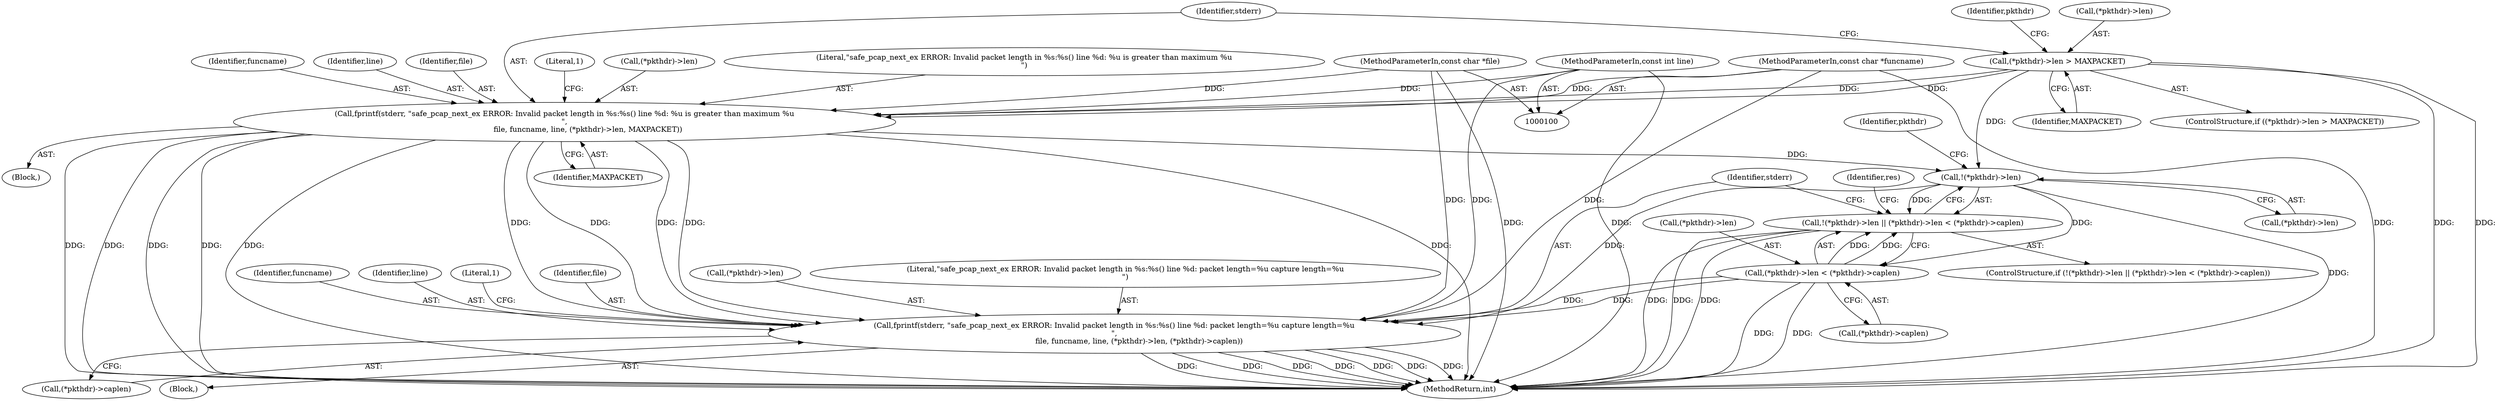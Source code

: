 digraph "0_tcpreplay_6b830a1640ca20528032c89a4fdd8291a4d2d8b2_0@pointer" {
"1000146" [label="(Call,!(*pkthdr)->len)"];
"1000130" [label="(Call,fprintf(stderr, \"safe_pcap_next_ex ERROR: Invalid packet length in %s:%s() line %d: %u is greater than maximum %u\n\",\n                    file, funcname, line, (*pkthdr)->len, MAXPACKET))"];
"1000106" [label="(MethodParameterIn,const char *file)"];
"1000104" [label="(MethodParameterIn,const char *funcname)"];
"1000105" [label="(MethodParameterIn,const int line)"];
"1000123" [label="(Call,(*pkthdr)->len > MAXPACKET)"];
"1000145" [label="(Call,!(*pkthdr)->len || (*pkthdr)->len < (*pkthdr)->caplen)"];
"1000151" [label="(Call,(*pkthdr)->len < (*pkthdr)->caplen)"];
"1000161" [label="(Call,fprintf(stderr, \"safe_pcap_next_ex ERROR: Invalid packet length in %s:%s() line %d: packet length=%u capture length=%u\n\",\n                     file, funcname, line, (*pkthdr)->len, (*pkthdr)->caplen))"];
"1000123" [label="(Call,(*pkthdr)->len > MAXPACKET)"];
"1000131" [label="(Identifier,stderr)"];
"1000167" [label="(Call,(*pkthdr)->len)"];
"1000145" [label="(Call,!(*pkthdr)->len || (*pkthdr)->len < (*pkthdr)->caplen)"];
"1000179" [label="(Identifier,res)"];
"1000151" [label="(Call,(*pkthdr)->len < (*pkthdr)->caplen)"];
"1000104" [label="(MethodParameterIn,const char *funcname)"];
"1000143" [label="(Literal,1)"];
"1000152" [label="(Call,(*pkthdr)->len)"];
"1000106" [label="(MethodParameterIn,const char *file)"];
"1000156" [label="(Call,(*pkthdr)->caplen)"];
"1000140" [label="(Identifier,MAXPACKET)"];
"1000130" [label="(Call,fprintf(stderr, \"safe_pcap_next_ex ERROR: Invalid packet length in %s:%s() line %d: %u is greater than maximum %u\n\",\n                    file, funcname, line, (*pkthdr)->len, MAXPACKET))"];
"1000162" [label="(Identifier,stderr)"];
"1000136" [label="(Call,(*pkthdr)->len)"];
"1000171" [label="(Call,(*pkthdr)->caplen)"];
"1000163" [label="(Literal,\"safe_pcap_next_ex ERROR: Invalid packet length in %s:%s() line %d: packet length=%u capture length=%u\n\")"];
"1000132" [label="(Literal,\"safe_pcap_next_ex ERROR: Invalid packet length in %s:%s() line %d: %u is greater than maximum %u\n\")"];
"1000160" [label="(Block,)"];
"1000165" [label="(Identifier,funcname)"];
"1000166" [label="(Identifier,line)"];
"1000134" [label="(Identifier,funcname)"];
"1000128" [label="(Identifier,MAXPACKET)"];
"1000135" [label="(Identifier,line)"];
"1000154" [label="(Identifier,pkthdr)"];
"1000177" [label="(Literal,1)"];
"1000122" [label="(ControlStructure,if ((*pkthdr)->len > MAXPACKET))"];
"1000105" [label="(MethodParameterIn,const int line)"];
"1000133" [label="(Identifier,file)"];
"1000147" [label="(Call,(*pkthdr)->len)"];
"1000144" [label="(ControlStructure,if (!(*pkthdr)->len || (*pkthdr)->len < (*pkthdr)->caplen))"];
"1000164" [label="(Identifier,file)"];
"1000180" [label="(MethodReturn,int)"];
"1000149" [label="(Identifier,pkthdr)"];
"1000146" [label="(Call,!(*pkthdr)->len)"];
"1000161" [label="(Call,fprintf(stderr, \"safe_pcap_next_ex ERROR: Invalid packet length in %s:%s() line %d: packet length=%u capture length=%u\n\",\n                     file, funcname, line, (*pkthdr)->len, (*pkthdr)->caplen))"];
"1000129" [label="(Block,)"];
"1000124" [label="(Call,(*pkthdr)->len)"];
"1000146" -> "1000145"  [label="AST: "];
"1000146" -> "1000147"  [label="CFG: "];
"1000147" -> "1000146"  [label="AST: "];
"1000154" -> "1000146"  [label="CFG: "];
"1000145" -> "1000146"  [label="CFG: "];
"1000146" -> "1000180"  [label="DDG: "];
"1000146" -> "1000145"  [label="DDG: "];
"1000130" -> "1000146"  [label="DDG: "];
"1000123" -> "1000146"  [label="DDG: "];
"1000146" -> "1000151"  [label="DDG: "];
"1000146" -> "1000161"  [label="DDG: "];
"1000130" -> "1000129"  [label="AST: "];
"1000130" -> "1000140"  [label="CFG: "];
"1000131" -> "1000130"  [label="AST: "];
"1000132" -> "1000130"  [label="AST: "];
"1000133" -> "1000130"  [label="AST: "];
"1000134" -> "1000130"  [label="AST: "];
"1000135" -> "1000130"  [label="AST: "];
"1000136" -> "1000130"  [label="AST: "];
"1000140" -> "1000130"  [label="AST: "];
"1000143" -> "1000130"  [label="CFG: "];
"1000130" -> "1000180"  [label="DDG: "];
"1000130" -> "1000180"  [label="DDG: "];
"1000130" -> "1000180"  [label="DDG: "];
"1000130" -> "1000180"  [label="DDG: "];
"1000130" -> "1000180"  [label="DDG: "];
"1000130" -> "1000180"  [label="DDG: "];
"1000106" -> "1000130"  [label="DDG: "];
"1000104" -> "1000130"  [label="DDG: "];
"1000105" -> "1000130"  [label="DDG: "];
"1000123" -> "1000130"  [label="DDG: "];
"1000123" -> "1000130"  [label="DDG: "];
"1000130" -> "1000161"  [label="DDG: "];
"1000130" -> "1000161"  [label="DDG: "];
"1000130" -> "1000161"  [label="DDG: "];
"1000130" -> "1000161"  [label="DDG: "];
"1000106" -> "1000100"  [label="AST: "];
"1000106" -> "1000180"  [label="DDG: "];
"1000106" -> "1000161"  [label="DDG: "];
"1000104" -> "1000100"  [label="AST: "];
"1000104" -> "1000180"  [label="DDG: "];
"1000104" -> "1000161"  [label="DDG: "];
"1000105" -> "1000100"  [label="AST: "];
"1000105" -> "1000180"  [label="DDG: "];
"1000105" -> "1000161"  [label="DDG: "];
"1000123" -> "1000122"  [label="AST: "];
"1000123" -> "1000128"  [label="CFG: "];
"1000124" -> "1000123"  [label="AST: "];
"1000128" -> "1000123"  [label="AST: "];
"1000131" -> "1000123"  [label="CFG: "];
"1000149" -> "1000123"  [label="CFG: "];
"1000123" -> "1000180"  [label="DDG: "];
"1000123" -> "1000180"  [label="DDG: "];
"1000145" -> "1000144"  [label="AST: "];
"1000145" -> "1000151"  [label="CFG: "];
"1000151" -> "1000145"  [label="AST: "];
"1000162" -> "1000145"  [label="CFG: "];
"1000179" -> "1000145"  [label="CFG: "];
"1000145" -> "1000180"  [label="DDG: "];
"1000145" -> "1000180"  [label="DDG: "];
"1000145" -> "1000180"  [label="DDG: "];
"1000151" -> "1000145"  [label="DDG: "];
"1000151" -> "1000145"  [label="DDG: "];
"1000151" -> "1000156"  [label="CFG: "];
"1000152" -> "1000151"  [label="AST: "];
"1000156" -> "1000151"  [label="AST: "];
"1000151" -> "1000180"  [label="DDG: "];
"1000151" -> "1000180"  [label="DDG: "];
"1000151" -> "1000161"  [label="DDG: "];
"1000151" -> "1000161"  [label="DDG: "];
"1000161" -> "1000160"  [label="AST: "];
"1000161" -> "1000171"  [label="CFG: "];
"1000162" -> "1000161"  [label="AST: "];
"1000163" -> "1000161"  [label="AST: "];
"1000164" -> "1000161"  [label="AST: "];
"1000165" -> "1000161"  [label="AST: "];
"1000166" -> "1000161"  [label="AST: "];
"1000167" -> "1000161"  [label="AST: "];
"1000171" -> "1000161"  [label="AST: "];
"1000177" -> "1000161"  [label="CFG: "];
"1000161" -> "1000180"  [label="DDG: "];
"1000161" -> "1000180"  [label="DDG: "];
"1000161" -> "1000180"  [label="DDG: "];
"1000161" -> "1000180"  [label="DDG: "];
"1000161" -> "1000180"  [label="DDG: "];
"1000161" -> "1000180"  [label="DDG: "];
"1000161" -> "1000180"  [label="DDG: "];
}
